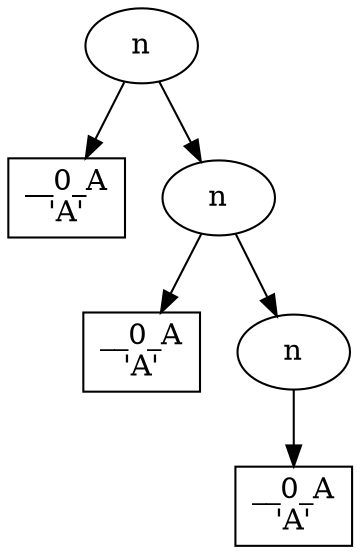 digraph G{
"-1219325716" [label="n"];
"-1219325716" -> "-1219325844";
"-1219325844" [shape=box,label="__0_A\n'A'"];
"-1219325716" -> "-1219324372";
"-1219324372" [label="n"];
"-1219324372" -> "-1219325524";
"-1219325524" [shape=box,label="__0_A\n'A'"];
"-1219324372" -> "-1219324308";
"-1219324308" [label="n"];
"-1219324308" -> "-1219325492";
"-1219325492" [shape=box,label="__0_A\n'A'"];
}
